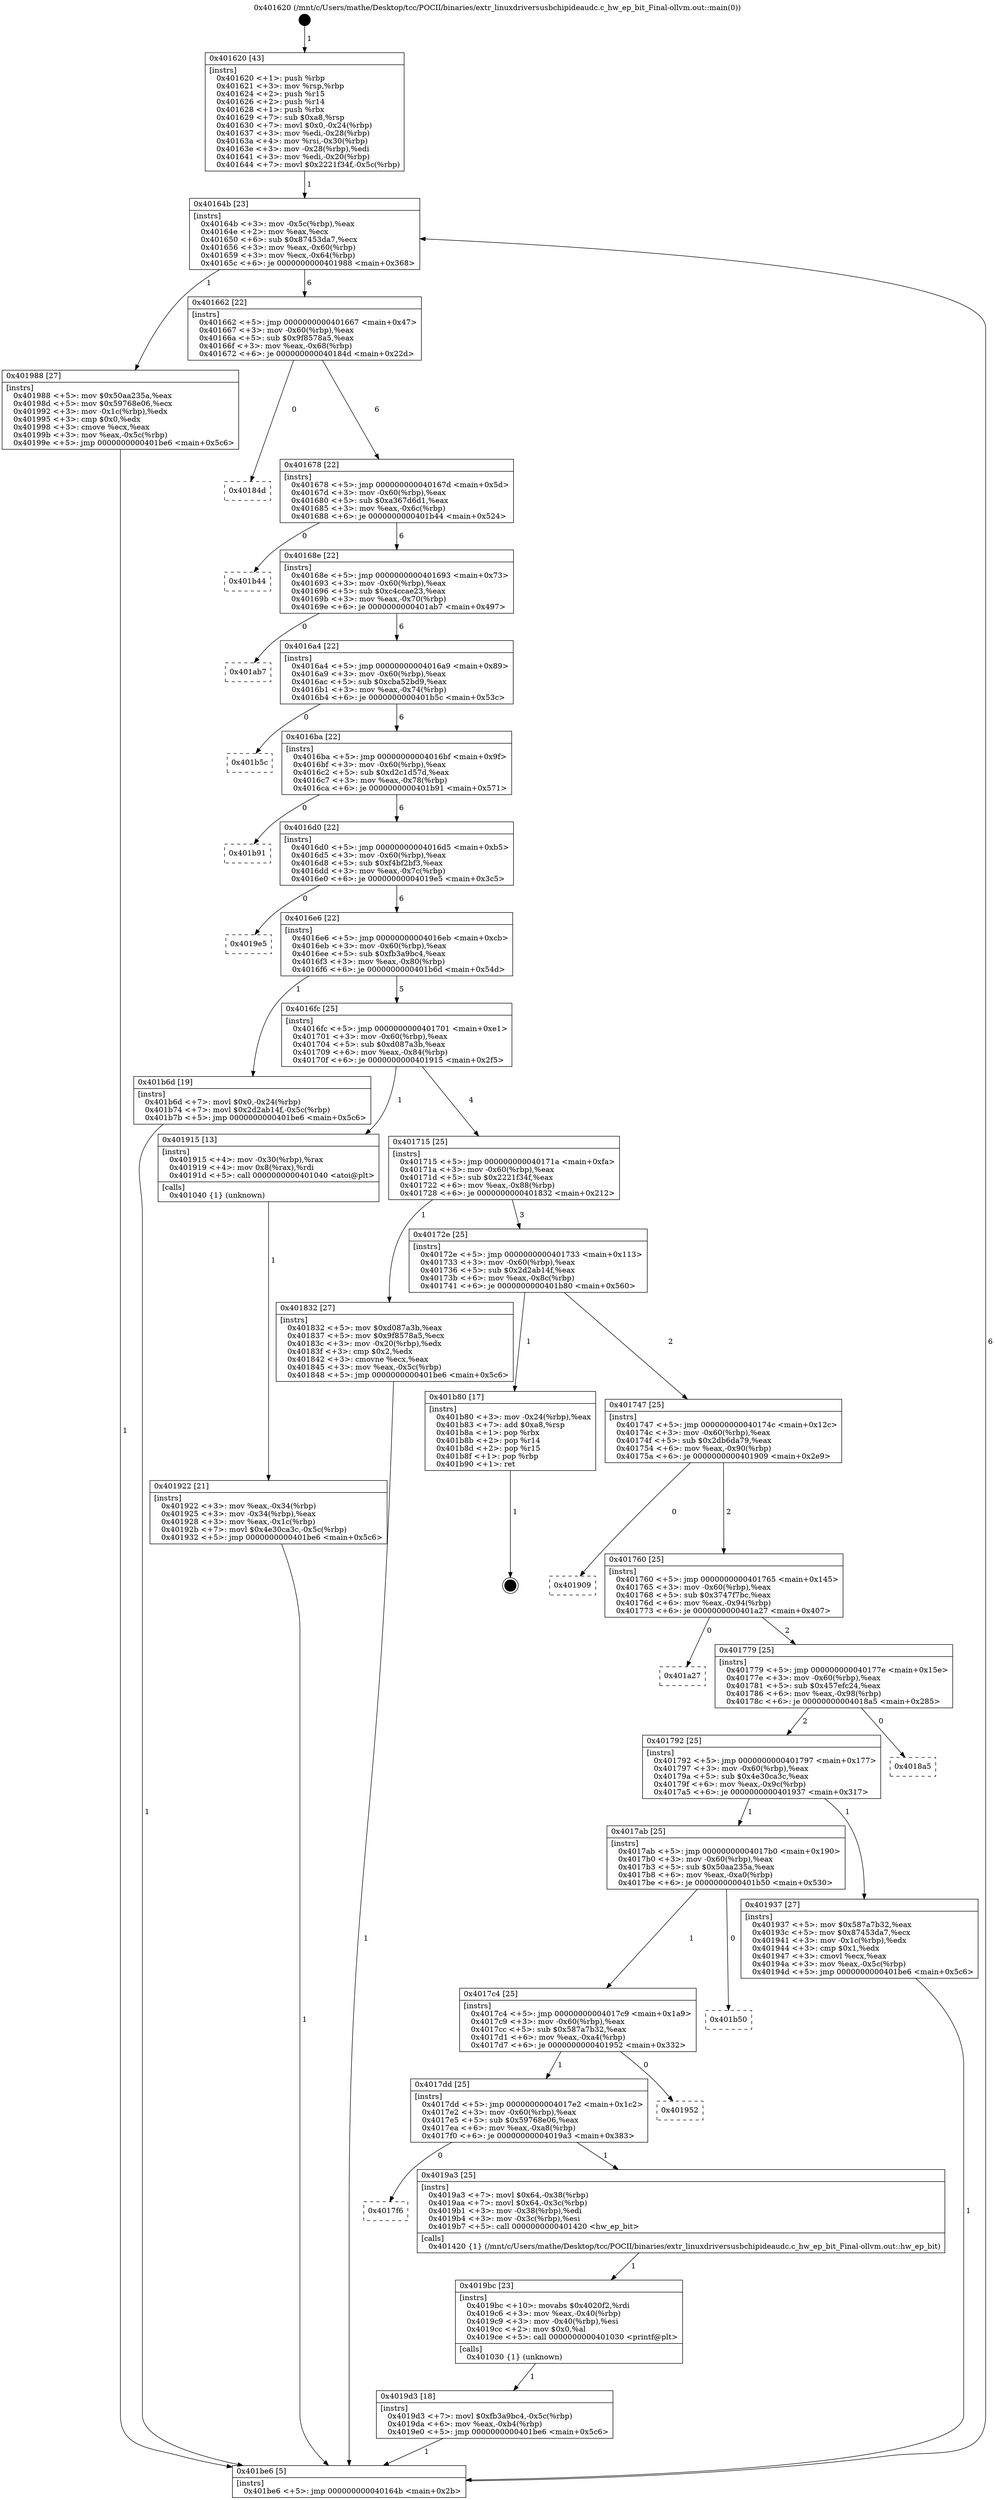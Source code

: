 digraph "0x401620" {
  label = "0x401620 (/mnt/c/Users/mathe/Desktop/tcc/POCII/binaries/extr_linuxdriversusbchipideaudc.c_hw_ep_bit_Final-ollvm.out::main(0))"
  labelloc = "t"
  node[shape=record]

  Entry [label="",width=0.3,height=0.3,shape=circle,fillcolor=black,style=filled]
  "0x40164b" [label="{
     0x40164b [23]\l
     | [instrs]\l
     &nbsp;&nbsp;0x40164b \<+3\>: mov -0x5c(%rbp),%eax\l
     &nbsp;&nbsp;0x40164e \<+2\>: mov %eax,%ecx\l
     &nbsp;&nbsp;0x401650 \<+6\>: sub $0x87453da7,%ecx\l
     &nbsp;&nbsp;0x401656 \<+3\>: mov %eax,-0x60(%rbp)\l
     &nbsp;&nbsp;0x401659 \<+3\>: mov %ecx,-0x64(%rbp)\l
     &nbsp;&nbsp;0x40165c \<+6\>: je 0000000000401988 \<main+0x368\>\l
  }"]
  "0x401988" [label="{
     0x401988 [27]\l
     | [instrs]\l
     &nbsp;&nbsp;0x401988 \<+5\>: mov $0x50aa235a,%eax\l
     &nbsp;&nbsp;0x40198d \<+5\>: mov $0x59768e06,%ecx\l
     &nbsp;&nbsp;0x401992 \<+3\>: mov -0x1c(%rbp),%edx\l
     &nbsp;&nbsp;0x401995 \<+3\>: cmp $0x0,%edx\l
     &nbsp;&nbsp;0x401998 \<+3\>: cmove %ecx,%eax\l
     &nbsp;&nbsp;0x40199b \<+3\>: mov %eax,-0x5c(%rbp)\l
     &nbsp;&nbsp;0x40199e \<+5\>: jmp 0000000000401be6 \<main+0x5c6\>\l
  }"]
  "0x401662" [label="{
     0x401662 [22]\l
     | [instrs]\l
     &nbsp;&nbsp;0x401662 \<+5\>: jmp 0000000000401667 \<main+0x47\>\l
     &nbsp;&nbsp;0x401667 \<+3\>: mov -0x60(%rbp),%eax\l
     &nbsp;&nbsp;0x40166a \<+5\>: sub $0x9f8578a5,%eax\l
     &nbsp;&nbsp;0x40166f \<+3\>: mov %eax,-0x68(%rbp)\l
     &nbsp;&nbsp;0x401672 \<+6\>: je 000000000040184d \<main+0x22d\>\l
  }"]
  Exit [label="",width=0.3,height=0.3,shape=circle,fillcolor=black,style=filled,peripheries=2]
  "0x40184d" [label="{
     0x40184d\l
  }", style=dashed]
  "0x401678" [label="{
     0x401678 [22]\l
     | [instrs]\l
     &nbsp;&nbsp;0x401678 \<+5\>: jmp 000000000040167d \<main+0x5d\>\l
     &nbsp;&nbsp;0x40167d \<+3\>: mov -0x60(%rbp),%eax\l
     &nbsp;&nbsp;0x401680 \<+5\>: sub $0xa367d6d1,%eax\l
     &nbsp;&nbsp;0x401685 \<+3\>: mov %eax,-0x6c(%rbp)\l
     &nbsp;&nbsp;0x401688 \<+6\>: je 0000000000401b44 \<main+0x524\>\l
  }"]
  "0x4019d3" [label="{
     0x4019d3 [18]\l
     | [instrs]\l
     &nbsp;&nbsp;0x4019d3 \<+7\>: movl $0xfb3a9bc4,-0x5c(%rbp)\l
     &nbsp;&nbsp;0x4019da \<+6\>: mov %eax,-0xb4(%rbp)\l
     &nbsp;&nbsp;0x4019e0 \<+5\>: jmp 0000000000401be6 \<main+0x5c6\>\l
  }"]
  "0x401b44" [label="{
     0x401b44\l
  }", style=dashed]
  "0x40168e" [label="{
     0x40168e [22]\l
     | [instrs]\l
     &nbsp;&nbsp;0x40168e \<+5\>: jmp 0000000000401693 \<main+0x73\>\l
     &nbsp;&nbsp;0x401693 \<+3\>: mov -0x60(%rbp),%eax\l
     &nbsp;&nbsp;0x401696 \<+5\>: sub $0xc4ccae23,%eax\l
     &nbsp;&nbsp;0x40169b \<+3\>: mov %eax,-0x70(%rbp)\l
     &nbsp;&nbsp;0x40169e \<+6\>: je 0000000000401ab7 \<main+0x497\>\l
  }"]
  "0x4019bc" [label="{
     0x4019bc [23]\l
     | [instrs]\l
     &nbsp;&nbsp;0x4019bc \<+10\>: movabs $0x4020f2,%rdi\l
     &nbsp;&nbsp;0x4019c6 \<+3\>: mov %eax,-0x40(%rbp)\l
     &nbsp;&nbsp;0x4019c9 \<+3\>: mov -0x40(%rbp),%esi\l
     &nbsp;&nbsp;0x4019cc \<+2\>: mov $0x0,%al\l
     &nbsp;&nbsp;0x4019ce \<+5\>: call 0000000000401030 \<printf@plt\>\l
     | [calls]\l
     &nbsp;&nbsp;0x401030 \{1\} (unknown)\l
  }"]
  "0x401ab7" [label="{
     0x401ab7\l
  }", style=dashed]
  "0x4016a4" [label="{
     0x4016a4 [22]\l
     | [instrs]\l
     &nbsp;&nbsp;0x4016a4 \<+5\>: jmp 00000000004016a9 \<main+0x89\>\l
     &nbsp;&nbsp;0x4016a9 \<+3\>: mov -0x60(%rbp),%eax\l
     &nbsp;&nbsp;0x4016ac \<+5\>: sub $0xcba52bd9,%eax\l
     &nbsp;&nbsp;0x4016b1 \<+3\>: mov %eax,-0x74(%rbp)\l
     &nbsp;&nbsp;0x4016b4 \<+6\>: je 0000000000401b5c \<main+0x53c\>\l
  }"]
  "0x4017f6" [label="{
     0x4017f6\l
  }", style=dashed]
  "0x401b5c" [label="{
     0x401b5c\l
  }", style=dashed]
  "0x4016ba" [label="{
     0x4016ba [22]\l
     | [instrs]\l
     &nbsp;&nbsp;0x4016ba \<+5\>: jmp 00000000004016bf \<main+0x9f\>\l
     &nbsp;&nbsp;0x4016bf \<+3\>: mov -0x60(%rbp),%eax\l
     &nbsp;&nbsp;0x4016c2 \<+5\>: sub $0xd2c1d57d,%eax\l
     &nbsp;&nbsp;0x4016c7 \<+3\>: mov %eax,-0x78(%rbp)\l
     &nbsp;&nbsp;0x4016ca \<+6\>: je 0000000000401b91 \<main+0x571\>\l
  }"]
  "0x4019a3" [label="{
     0x4019a3 [25]\l
     | [instrs]\l
     &nbsp;&nbsp;0x4019a3 \<+7\>: movl $0x64,-0x38(%rbp)\l
     &nbsp;&nbsp;0x4019aa \<+7\>: movl $0x64,-0x3c(%rbp)\l
     &nbsp;&nbsp;0x4019b1 \<+3\>: mov -0x38(%rbp),%edi\l
     &nbsp;&nbsp;0x4019b4 \<+3\>: mov -0x3c(%rbp),%esi\l
     &nbsp;&nbsp;0x4019b7 \<+5\>: call 0000000000401420 \<hw_ep_bit\>\l
     | [calls]\l
     &nbsp;&nbsp;0x401420 \{1\} (/mnt/c/Users/mathe/Desktop/tcc/POCII/binaries/extr_linuxdriversusbchipideaudc.c_hw_ep_bit_Final-ollvm.out::hw_ep_bit)\l
  }"]
  "0x401b91" [label="{
     0x401b91\l
  }", style=dashed]
  "0x4016d0" [label="{
     0x4016d0 [22]\l
     | [instrs]\l
     &nbsp;&nbsp;0x4016d0 \<+5\>: jmp 00000000004016d5 \<main+0xb5\>\l
     &nbsp;&nbsp;0x4016d5 \<+3\>: mov -0x60(%rbp),%eax\l
     &nbsp;&nbsp;0x4016d8 \<+5\>: sub $0xf4bf2bf3,%eax\l
     &nbsp;&nbsp;0x4016dd \<+3\>: mov %eax,-0x7c(%rbp)\l
     &nbsp;&nbsp;0x4016e0 \<+6\>: je 00000000004019e5 \<main+0x3c5\>\l
  }"]
  "0x4017dd" [label="{
     0x4017dd [25]\l
     | [instrs]\l
     &nbsp;&nbsp;0x4017dd \<+5\>: jmp 00000000004017e2 \<main+0x1c2\>\l
     &nbsp;&nbsp;0x4017e2 \<+3\>: mov -0x60(%rbp),%eax\l
     &nbsp;&nbsp;0x4017e5 \<+5\>: sub $0x59768e06,%eax\l
     &nbsp;&nbsp;0x4017ea \<+6\>: mov %eax,-0xa8(%rbp)\l
     &nbsp;&nbsp;0x4017f0 \<+6\>: je 00000000004019a3 \<main+0x383\>\l
  }"]
  "0x4019e5" [label="{
     0x4019e5\l
  }", style=dashed]
  "0x4016e6" [label="{
     0x4016e6 [22]\l
     | [instrs]\l
     &nbsp;&nbsp;0x4016e6 \<+5\>: jmp 00000000004016eb \<main+0xcb\>\l
     &nbsp;&nbsp;0x4016eb \<+3\>: mov -0x60(%rbp),%eax\l
     &nbsp;&nbsp;0x4016ee \<+5\>: sub $0xfb3a9bc4,%eax\l
     &nbsp;&nbsp;0x4016f3 \<+3\>: mov %eax,-0x80(%rbp)\l
     &nbsp;&nbsp;0x4016f6 \<+6\>: je 0000000000401b6d \<main+0x54d\>\l
  }"]
  "0x401952" [label="{
     0x401952\l
  }", style=dashed]
  "0x401b6d" [label="{
     0x401b6d [19]\l
     | [instrs]\l
     &nbsp;&nbsp;0x401b6d \<+7\>: movl $0x0,-0x24(%rbp)\l
     &nbsp;&nbsp;0x401b74 \<+7\>: movl $0x2d2ab14f,-0x5c(%rbp)\l
     &nbsp;&nbsp;0x401b7b \<+5\>: jmp 0000000000401be6 \<main+0x5c6\>\l
  }"]
  "0x4016fc" [label="{
     0x4016fc [25]\l
     | [instrs]\l
     &nbsp;&nbsp;0x4016fc \<+5\>: jmp 0000000000401701 \<main+0xe1\>\l
     &nbsp;&nbsp;0x401701 \<+3\>: mov -0x60(%rbp),%eax\l
     &nbsp;&nbsp;0x401704 \<+5\>: sub $0xd087a3b,%eax\l
     &nbsp;&nbsp;0x401709 \<+6\>: mov %eax,-0x84(%rbp)\l
     &nbsp;&nbsp;0x40170f \<+6\>: je 0000000000401915 \<main+0x2f5\>\l
  }"]
  "0x4017c4" [label="{
     0x4017c4 [25]\l
     | [instrs]\l
     &nbsp;&nbsp;0x4017c4 \<+5\>: jmp 00000000004017c9 \<main+0x1a9\>\l
     &nbsp;&nbsp;0x4017c9 \<+3\>: mov -0x60(%rbp),%eax\l
     &nbsp;&nbsp;0x4017cc \<+5\>: sub $0x587a7b32,%eax\l
     &nbsp;&nbsp;0x4017d1 \<+6\>: mov %eax,-0xa4(%rbp)\l
     &nbsp;&nbsp;0x4017d7 \<+6\>: je 0000000000401952 \<main+0x332\>\l
  }"]
  "0x401915" [label="{
     0x401915 [13]\l
     | [instrs]\l
     &nbsp;&nbsp;0x401915 \<+4\>: mov -0x30(%rbp),%rax\l
     &nbsp;&nbsp;0x401919 \<+4\>: mov 0x8(%rax),%rdi\l
     &nbsp;&nbsp;0x40191d \<+5\>: call 0000000000401040 \<atoi@plt\>\l
     | [calls]\l
     &nbsp;&nbsp;0x401040 \{1\} (unknown)\l
  }"]
  "0x401715" [label="{
     0x401715 [25]\l
     | [instrs]\l
     &nbsp;&nbsp;0x401715 \<+5\>: jmp 000000000040171a \<main+0xfa\>\l
     &nbsp;&nbsp;0x40171a \<+3\>: mov -0x60(%rbp),%eax\l
     &nbsp;&nbsp;0x40171d \<+5\>: sub $0x2221f34f,%eax\l
     &nbsp;&nbsp;0x401722 \<+6\>: mov %eax,-0x88(%rbp)\l
     &nbsp;&nbsp;0x401728 \<+6\>: je 0000000000401832 \<main+0x212\>\l
  }"]
  "0x401b50" [label="{
     0x401b50\l
  }", style=dashed]
  "0x401832" [label="{
     0x401832 [27]\l
     | [instrs]\l
     &nbsp;&nbsp;0x401832 \<+5\>: mov $0xd087a3b,%eax\l
     &nbsp;&nbsp;0x401837 \<+5\>: mov $0x9f8578a5,%ecx\l
     &nbsp;&nbsp;0x40183c \<+3\>: mov -0x20(%rbp),%edx\l
     &nbsp;&nbsp;0x40183f \<+3\>: cmp $0x2,%edx\l
     &nbsp;&nbsp;0x401842 \<+3\>: cmovne %ecx,%eax\l
     &nbsp;&nbsp;0x401845 \<+3\>: mov %eax,-0x5c(%rbp)\l
     &nbsp;&nbsp;0x401848 \<+5\>: jmp 0000000000401be6 \<main+0x5c6\>\l
  }"]
  "0x40172e" [label="{
     0x40172e [25]\l
     | [instrs]\l
     &nbsp;&nbsp;0x40172e \<+5\>: jmp 0000000000401733 \<main+0x113\>\l
     &nbsp;&nbsp;0x401733 \<+3\>: mov -0x60(%rbp),%eax\l
     &nbsp;&nbsp;0x401736 \<+5\>: sub $0x2d2ab14f,%eax\l
     &nbsp;&nbsp;0x40173b \<+6\>: mov %eax,-0x8c(%rbp)\l
     &nbsp;&nbsp;0x401741 \<+6\>: je 0000000000401b80 \<main+0x560\>\l
  }"]
  "0x401be6" [label="{
     0x401be6 [5]\l
     | [instrs]\l
     &nbsp;&nbsp;0x401be6 \<+5\>: jmp 000000000040164b \<main+0x2b\>\l
  }"]
  "0x401620" [label="{
     0x401620 [43]\l
     | [instrs]\l
     &nbsp;&nbsp;0x401620 \<+1\>: push %rbp\l
     &nbsp;&nbsp;0x401621 \<+3\>: mov %rsp,%rbp\l
     &nbsp;&nbsp;0x401624 \<+2\>: push %r15\l
     &nbsp;&nbsp;0x401626 \<+2\>: push %r14\l
     &nbsp;&nbsp;0x401628 \<+1\>: push %rbx\l
     &nbsp;&nbsp;0x401629 \<+7\>: sub $0xa8,%rsp\l
     &nbsp;&nbsp;0x401630 \<+7\>: movl $0x0,-0x24(%rbp)\l
     &nbsp;&nbsp;0x401637 \<+3\>: mov %edi,-0x28(%rbp)\l
     &nbsp;&nbsp;0x40163a \<+4\>: mov %rsi,-0x30(%rbp)\l
     &nbsp;&nbsp;0x40163e \<+3\>: mov -0x28(%rbp),%edi\l
     &nbsp;&nbsp;0x401641 \<+3\>: mov %edi,-0x20(%rbp)\l
     &nbsp;&nbsp;0x401644 \<+7\>: movl $0x2221f34f,-0x5c(%rbp)\l
  }"]
  "0x401922" [label="{
     0x401922 [21]\l
     | [instrs]\l
     &nbsp;&nbsp;0x401922 \<+3\>: mov %eax,-0x34(%rbp)\l
     &nbsp;&nbsp;0x401925 \<+3\>: mov -0x34(%rbp),%eax\l
     &nbsp;&nbsp;0x401928 \<+3\>: mov %eax,-0x1c(%rbp)\l
     &nbsp;&nbsp;0x40192b \<+7\>: movl $0x4e30ca3c,-0x5c(%rbp)\l
     &nbsp;&nbsp;0x401932 \<+5\>: jmp 0000000000401be6 \<main+0x5c6\>\l
  }"]
  "0x4017ab" [label="{
     0x4017ab [25]\l
     | [instrs]\l
     &nbsp;&nbsp;0x4017ab \<+5\>: jmp 00000000004017b0 \<main+0x190\>\l
     &nbsp;&nbsp;0x4017b0 \<+3\>: mov -0x60(%rbp),%eax\l
     &nbsp;&nbsp;0x4017b3 \<+5\>: sub $0x50aa235a,%eax\l
     &nbsp;&nbsp;0x4017b8 \<+6\>: mov %eax,-0xa0(%rbp)\l
     &nbsp;&nbsp;0x4017be \<+6\>: je 0000000000401b50 \<main+0x530\>\l
  }"]
  "0x401b80" [label="{
     0x401b80 [17]\l
     | [instrs]\l
     &nbsp;&nbsp;0x401b80 \<+3\>: mov -0x24(%rbp),%eax\l
     &nbsp;&nbsp;0x401b83 \<+7\>: add $0xa8,%rsp\l
     &nbsp;&nbsp;0x401b8a \<+1\>: pop %rbx\l
     &nbsp;&nbsp;0x401b8b \<+2\>: pop %r14\l
     &nbsp;&nbsp;0x401b8d \<+2\>: pop %r15\l
     &nbsp;&nbsp;0x401b8f \<+1\>: pop %rbp\l
     &nbsp;&nbsp;0x401b90 \<+1\>: ret\l
  }"]
  "0x401747" [label="{
     0x401747 [25]\l
     | [instrs]\l
     &nbsp;&nbsp;0x401747 \<+5\>: jmp 000000000040174c \<main+0x12c\>\l
     &nbsp;&nbsp;0x40174c \<+3\>: mov -0x60(%rbp),%eax\l
     &nbsp;&nbsp;0x40174f \<+5\>: sub $0x2db6da79,%eax\l
     &nbsp;&nbsp;0x401754 \<+6\>: mov %eax,-0x90(%rbp)\l
     &nbsp;&nbsp;0x40175a \<+6\>: je 0000000000401909 \<main+0x2e9\>\l
  }"]
  "0x401937" [label="{
     0x401937 [27]\l
     | [instrs]\l
     &nbsp;&nbsp;0x401937 \<+5\>: mov $0x587a7b32,%eax\l
     &nbsp;&nbsp;0x40193c \<+5\>: mov $0x87453da7,%ecx\l
     &nbsp;&nbsp;0x401941 \<+3\>: mov -0x1c(%rbp),%edx\l
     &nbsp;&nbsp;0x401944 \<+3\>: cmp $0x1,%edx\l
     &nbsp;&nbsp;0x401947 \<+3\>: cmovl %ecx,%eax\l
     &nbsp;&nbsp;0x40194a \<+3\>: mov %eax,-0x5c(%rbp)\l
     &nbsp;&nbsp;0x40194d \<+5\>: jmp 0000000000401be6 \<main+0x5c6\>\l
  }"]
  "0x401909" [label="{
     0x401909\l
  }", style=dashed]
  "0x401760" [label="{
     0x401760 [25]\l
     | [instrs]\l
     &nbsp;&nbsp;0x401760 \<+5\>: jmp 0000000000401765 \<main+0x145\>\l
     &nbsp;&nbsp;0x401765 \<+3\>: mov -0x60(%rbp),%eax\l
     &nbsp;&nbsp;0x401768 \<+5\>: sub $0x3747f7bc,%eax\l
     &nbsp;&nbsp;0x40176d \<+6\>: mov %eax,-0x94(%rbp)\l
     &nbsp;&nbsp;0x401773 \<+6\>: je 0000000000401a27 \<main+0x407\>\l
  }"]
  "0x401792" [label="{
     0x401792 [25]\l
     | [instrs]\l
     &nbsp;&nbsp;0x401792 \<+5\>: jmp 0000000000401797 \<main+0x177\>\l
     &nbsp;&nbsp;0x401797 \<+3\>: mov -0x60(%rbp),%eax\l
     &nbsp;&nbsp;0x40179a \<+5\>: sub $0x4e30ca3c,%eax\l
     &nbsp;&nbsp;0x40179f \<+6\>: mov %eax,-0x9c(%rbp)\l
     &nbsp;&nbsp;0x4017a5 \<+6\>: je 0000000000401937 \<main+0x317\>\l
  }"]
  "0x401a27" [label="{
     0x401a27\l
  }", style=dashed]
  "0x401779" [label="{
     0x401779 [25]\l
     | [instrs]\l
     &nbsp;&nbsp;0x401779 \<+5\>: jmp 000000000040177e \<main+0x15e\>\l
     &nbsp;&nbsp;0x40177e \<+3\>: mov -0x60(%rbp),%eax\l
     &nbsp;&nbsp;0x401781 \<+5\>: sub $0x457efc24,%eax\l
     &nbsp;&nbsp;0x401786 \<+6\>: mov %eax,-0x98(%rbp)\l
     &nbsp;&nbsp;0x40178c \<+6\>: je 00000000004018a5 \<main+0x285\>\l
  }"]
  "0x4018a5" [label="{
     0x4018a5\l
  }", style=dashed]
  Entry -> "0x401620" [label=" 1"]
  "0x40164b" -> "0x401988" [label=" 1"]
  "0x40164b" -> "0x401662" [label=" 6"]
  "0x401b80" -> Exit [label=" 1"]
  "0x401662" -> "0x40184d" [label=" 0"]
  "0x401662" -> "0x401678" [label=" 6"]
  "0x401b6d" -> "0x401be6" [label=" 1"]
  "0x401678" -> "0x401b44" [label=" 0"]
  "0x401678" -> "0x40168e" [label=" 6"]
  "0x4019d3" -> "0x401be6" [label=" 1"]
  "0x40168e" -> "0x401ab7" [label=" 0"]
  "0x40168e" -> "0x4016a4" [label=" 6"]
  "0x4019bc" -> "0x4019d3" [label=" 1"]
  "0x4016a4" -> "0x401b5c" [label=" 0"]
  "0x4016a4" -> "0x4016ba" [label=" 6"]
  "0x4019a3" -> "0x4019bc" [label=" 1"]
  "0x4016ba" -> "0x401b91" [label=" 0"]
  "0x4016ba" -> "0x4016d0" [label=" 6"]
  "0x4017dd" -> "0x4017f6" [label=" 0"]
  "0x4016d0" -> "0x4019e5" [label=" 0"]
  "0x4016d0" -> "0x4016e6" [label=" 6"]
  "0x4017dd" -> "0x4019a3" [label=" 1"]
  "0x4016e6" -> "0x401b6d" [label=" 1"]
  "0x4016e6" -> "0x4016fc" [label=" 5"]
  "0x4017c4" -> "0x4017dd" [label=" 1"]
  "0x4016fc" -> "0x401915" [label=" 1"]
  "0x4016fc" -> "0x401715" [label=" 4"]
  "0x4017c4" -> "0x401952" [label=" 0"]
  "0x401715" -> "0x401832" [label=" 1"]
  "0x401715" -> "0x40172e" [label=" 3"]
  "0x401832" -> "0x401be6" [label=" 1"]
  "0x401620" -> "0x40164b" [label=" 1"]
  "0x401be6" -> "0x40164b" [label=" 6"]
  "0x401915" -> "0x401922" [label=" 1"]
  "0x401922" -> "0x401be6" [label=" 1"]
  "0x4017ab" -> "0x4017c4" [label=" 1"]
  "0x40172e" -> "0x401b80" [label=" 1"]
  "0x40172e" -> "0x401747" [label=" 2"]
  "0x4017ab" -> "0x401b50" [label=" 0"]
  "0x401747" -> "0x401909" [label=" 0"]
  "0x401747" -> "0x401760" [label=" 2"]
  "0x401988" -> "0x401be6" [label=" 1"]
  "0x401760" -> "0x401a27" [label=" 0"]
  "0x401760" -> "0x401779" [label=" 2"]
  "0x401792" -> "0x4017ab" [label=" 1"]
  "0x401779" -> "0x4018a5" [label=" 0"]
  "0x401779" -> "0x401792" [label=" 2"]
  "0x401937" -> "0x401be6" [label=" 1"]
  "0x401792" -> "0x401937" [label=" 1"]
}
